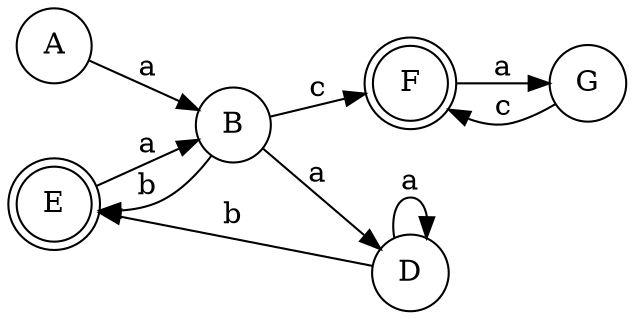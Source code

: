 digraph finite_state_machine {
	rankdir=LR size="8,5"
	node [shape=doublecircle]
	E
	F
	E
	F
	node [shape=circle]
	A -> B [label=a]
	B -> D [label=a]
	B -> E [label=b]
	B -> F [label=c]
	D -> D [label=a]
	D -> E [label=b]
	E -> B [label=a]
	F -> G [label=a]
	G -> F [label=c]
}
